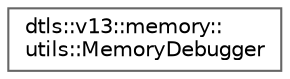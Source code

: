 digraph "Graphical Class Hierarchy"
{
 // LATEX_PDF_SIZE
  bgcolor="transparent";
  edge [fontname=Helvetica,fontsize=10,labelfontname=Helvetica,labelfontsize=10];
  node [fontname=Helvetica,fontsize=10,shape=box,height=0.2,width=0.4];
  rankdir="LR";
  Node0 [id="Node000000",label="dtls::v13::memory::\lutils::MemoryDebugger",height=0.2,width=0.4,color="grey40", fillcolor="white", style="filled",URL="$classdtls_1_1v13_1_1memory_1_1utils_1_1MemoryDebugger.html",tooltip=" "];
}
